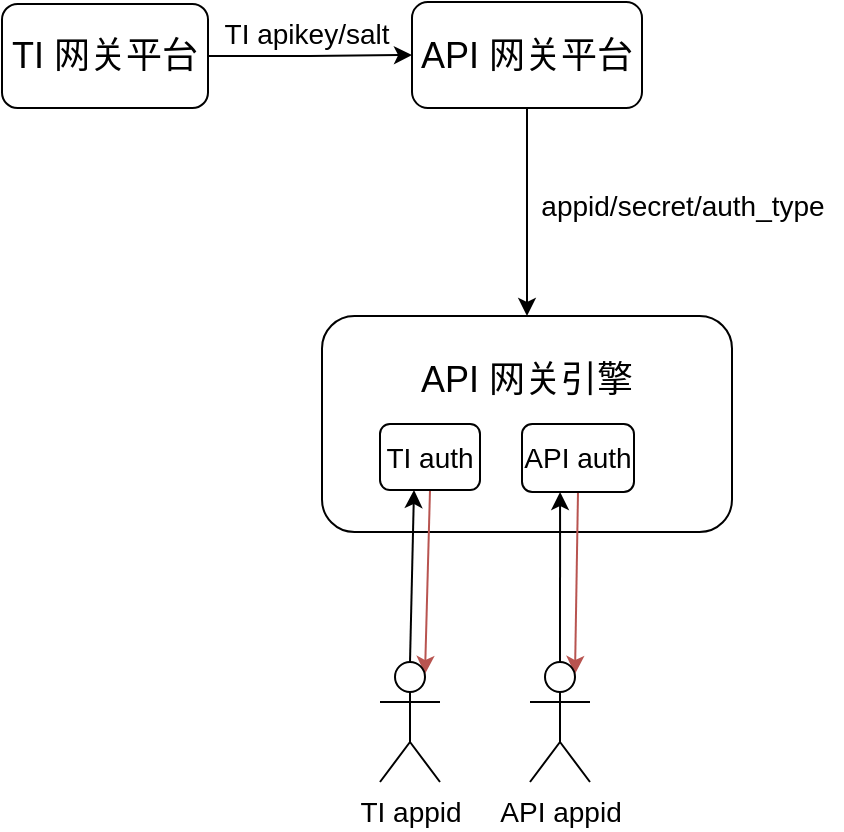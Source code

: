 <mxfile version="21.2.9" type="github">
  <diagram name="第 1 页" id="Vv8ToTOktWL2AOvHSMgK">
    <mxGraphModel dx="1434" dy="1164" grid="0" gridSize="10" guides="1" tooltips="1" connect="1" arrows="1" fold="1" page="0" pageScale="1" pageWidth="827" pageHeight="1169" math="0" shadow="0">
      <root>
        <mxCell id="0" />
        <mxCell id="1" parent="0" />
        <mxCell id="r01voXc9nePVps6210uo-5" value="&lt;font style=&quot;font-size: 18px;&quot;&gt;API 网关引擎&lt;br&gt;&lt;br&gt;&lt;br&gt;&lt;/font&gt;" style="rounded=1;whiteSpace=wrap;html=1;" vertex="1" parent="1">
          <mxGeometry x="186" y="-243" width="205" height="108" as="geometry" />
        </mxCell>
        <mxCell id="r01voXc9nePVps6210uo-3" style="edgeStyle=orthogonalEdgeStyle;rounded=0;orthogonalLoop=1;jettySize=auto;html=1;exitX=1;exitY=0.5;exitDx=0;exitDy=0;entryX=0;entryY=0.5;entryDx=0;entryDy=0;" edge="1" parent="1" source="r01voXc9nePVps6210uo-1" target="r01voXc9nePVps6210uo-2">
          <mxGeometry relative="1" as="geometry" />
        </mxCell>
        <mxCell id="r01voXc9nePVps6210uo-1" value="&lt;font style=&quot;font-size: 18px;&quot;&gt;TI 网关平台&lt;/font&gt;" style="rounded=1;whiteSpace=wrap;html=1;" vertex="1" parent="1">
          <mxGeometry x="26" y="-399" width="103" height="52" as="geometry" />
        </mxCell>
        <mxCell id="r01voXc9nePVps6210uo-6" style="edgeStyle=orthogonalEdgeStyle;rounded=0;orthogonalLoop=1;jettySize=auto;html=1;exitX=0.5;exitY=1;exitDx=0;exitDy=0;entryX=0.5;entryY=0;entryDx=0;entryDy=0;" edge="1" parent="1" source="r01voXc9nePVps6210uo-2" target="r01voXc9nePVps6210uo-5">
          <mxGeometry relative="1" as="geometry" />
        </mxCell>
        <mxCell id="r01voXc9nePVps6210uo-2" value="&lt;font style=&quot;font-size: 18px;&quot;&gt;API 网关平台&lt;/font&gt;" style="rounded=1;whiteSpace=wrap;html=1;" vertex="1" parent="1">
          <mxGeometry x="231" y="-400" width="115" height="53" as="geometry" />
        </mxCell>
        <mxCell id="r01voXc9nePVps6210uo-4" value="&lt;font style=&quot;font-size: 14px;&quot;&gt;TI apikey/salt&lt;/font&gt;" style="text;html=1;align=center;verticalAlign=middle;resizable=0;points=[];autosize=1;strokeColor=none;fillColor=none;" vertex="1" parent="1">
          <mxGeometry x="128" y="-399" width="100" height="29" as="geometry" />
        </mxCell>
        <mxCell id="r01voXc9nePVps6210uo-13" style="edgeStyle=none;shape=connector;rounded=0;orthogonalLoop=1;jettySize=auto;html=1;entryX=0.75;entryY=0.1;entryDx=0;entryDy=0;entryPerimeter=0;labelBackgroundColor=default;strokeColor=#b85450;fontFamily=Helvetica;fontSize=11;fontColor=default;endArrow=classic;fillColor=#f8cecc;exitX=0.5;exitY=1;exitDx=0;exitDy=0;" edge="1" parent="1" source="r01voXc9nePVps6210uo-15" target="r01voXc9nePVps6210uo-8">
          <mxGeometry relative="1" as="geometry">
            <mxPoint x="-105" y="223" as="sourcePoint" />
          </mxGeometry>
        </mxCell>
        <mxCell id="r01voXc9nePVps6210uo-7" value="&lt;font style=&quot;font-size: 14px;&quot;&gt;appid/secret/auth_type&lt;/font&gt;" style="text;html=1;align=center;verticalAlign=middle;resizable=0;points=[];autosize=1;strokeColor=none;fillColor=none;" vertex="1" parent="1">
          <mxGeometry x="286" y="-313" width="160" height="29" as="geometry" />
        </mxCell>
        <mxCell id="r01voXc9nePVps6210uo-11" style="rounded=0;orthogonalLoop=1;jettySize=auto;html=1;exitX=0.5;exitY=0;exitDx=0;exitDy=0;exitPerimeter=0;strokeColor=default;entryX=0.34;entryY=1;entryDx=0;entryDy=0;entryPerimeter=0;" edge="1" parent="1" source="r01voXc9nePVps6210uo-8" target="r01voXc9nePVps6210uo-15">
          <mxGeometry relative="1" as="geometry">
            <mxPoint x="232" y="-154" as="targetPoint" />
          </mxGeometry>
        </mxCell>
        <mxCell id="r01voXc9nePVps6210uo-8" value="&lt;font style=&quot;font-size: 14px;&quot;&gt;TI appid&lt;/font&gt;" style="shape=umlActor;verticalLabelPosition=bottom;verticalAlign=top;html=1;outlineConnect=0;" vertex="1" parent="1">
          <mxGeometry x="215" y="-70" width="30" height="60" as="geometry" />
        </mxCell>
        <mxCell id="r01voXc9nePVps6210uo-15" value="&lt;font style=&quot;font-size: 14px;&quot;&gt;TI auth&lt;/font&gt;" style="rounded=1;whiteSpace=wrap;html=1;" vertex="1" parent="1">
          <mxGeometry x="215" y="-189" width="50" height="33" as="geometry" />
        </mxCell>
        <mxCell id="r01voXc9nePVps6210uo-27" style="edgeStyle=none;shape=connector;rounded=0;orthogonalLoop=1;jettySize=auto;html=1;entryX=0.75;entryY=0.1;entryDx=0;entryDy=0;entryPerimeter=0;labelBackgroundColor=default;strokeColor=#b85450;fontFamily=Helvetica;fontSize=11;fontColor=default;endArrow=classic;fillColor=#f8cecc;exitX=0.5;exitY=1;exitDx=0;exitDy=0;" edge="1" parent="1" source="r01voXc9nePVps6210uo-30" target="r01voXc9nePVps6210uo-29">
          <mxGeometry relative="1" as="geometry">
            <mxPoint x="278" y="221" as="sourcePoint" />
          </mxGeometry>
        </mxCell>
        <mxCell id="r01voXc9nePVps6210uo-28" style="rounded=0;orthogonalLoop=1;jettySize=auto;html=1;exitX=0.5;exitY=0;exitDx=0;exitDy=0;exitPerimeter=0;strokeColor=default;entryX=0.34;entryY=1;entryDx=0;entryDy=0;entryPerimeter=0;" edge="1" parent="1" source="r01voXc9nePVps6210uo-29" target="r01voXc9nePVps6210uo-30">
          <mxGeometry relative="1" as="geometry">
            <mxPoint x="615" y="-156" as="targetPoint" />
          </mxGeometry>
        </mxCell>
        <mxCell id="r01voXc9nePVps6210uo-29" value="&lt;font style=&quot;font-size: 14px;&quot;&gt;API appid&lt;/font&gt;" style="shape=umlActor;verticalLabelPosition=bottom;verticalAlign=top;html=1;outlineConnect=0;" vertex="1" parent="1">
          <mxGeometry x="290" y="-70" width="30" height="60" as="geometry" />
        </mxCell>
        <mxCell id="r01voXc9nePVps6210uo-30" value="&lt;font style=&quot;font-size: 14px;&quot;&gt;API auth&lt;/font&gt;" style="rounded=1;whiteSpace=wrap;html=1;" vertex="1" parent="1">
          <mxGeometry x="286" y="-189" width="56" height="34" as="geometry" />
        </mxCell>
      </root>
    </mxGraphModel>
  </diagram>
</mxfile>
